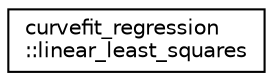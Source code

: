 digraph "Graphical Class Hierarchy"
{
  edge [fontname="Helvetica",fontsize="10",labelfontname="Helvetica",labelfontsize="10"];
  node [fontname="Helvetica",fontsize="10",shape=record];
  rankdir="LR";
  Node0 [label="curvefit_regression\l::linear_least_squares",height=0.2,width=0.4,color="black", fillcolor="white", style="filled",URL="$interfacecurvefit__regression_1_1linear__least__squares.html",tooltip="Employs a least squares fit to determine the coefficient A in the linear system: Y = A * X..."];
}
